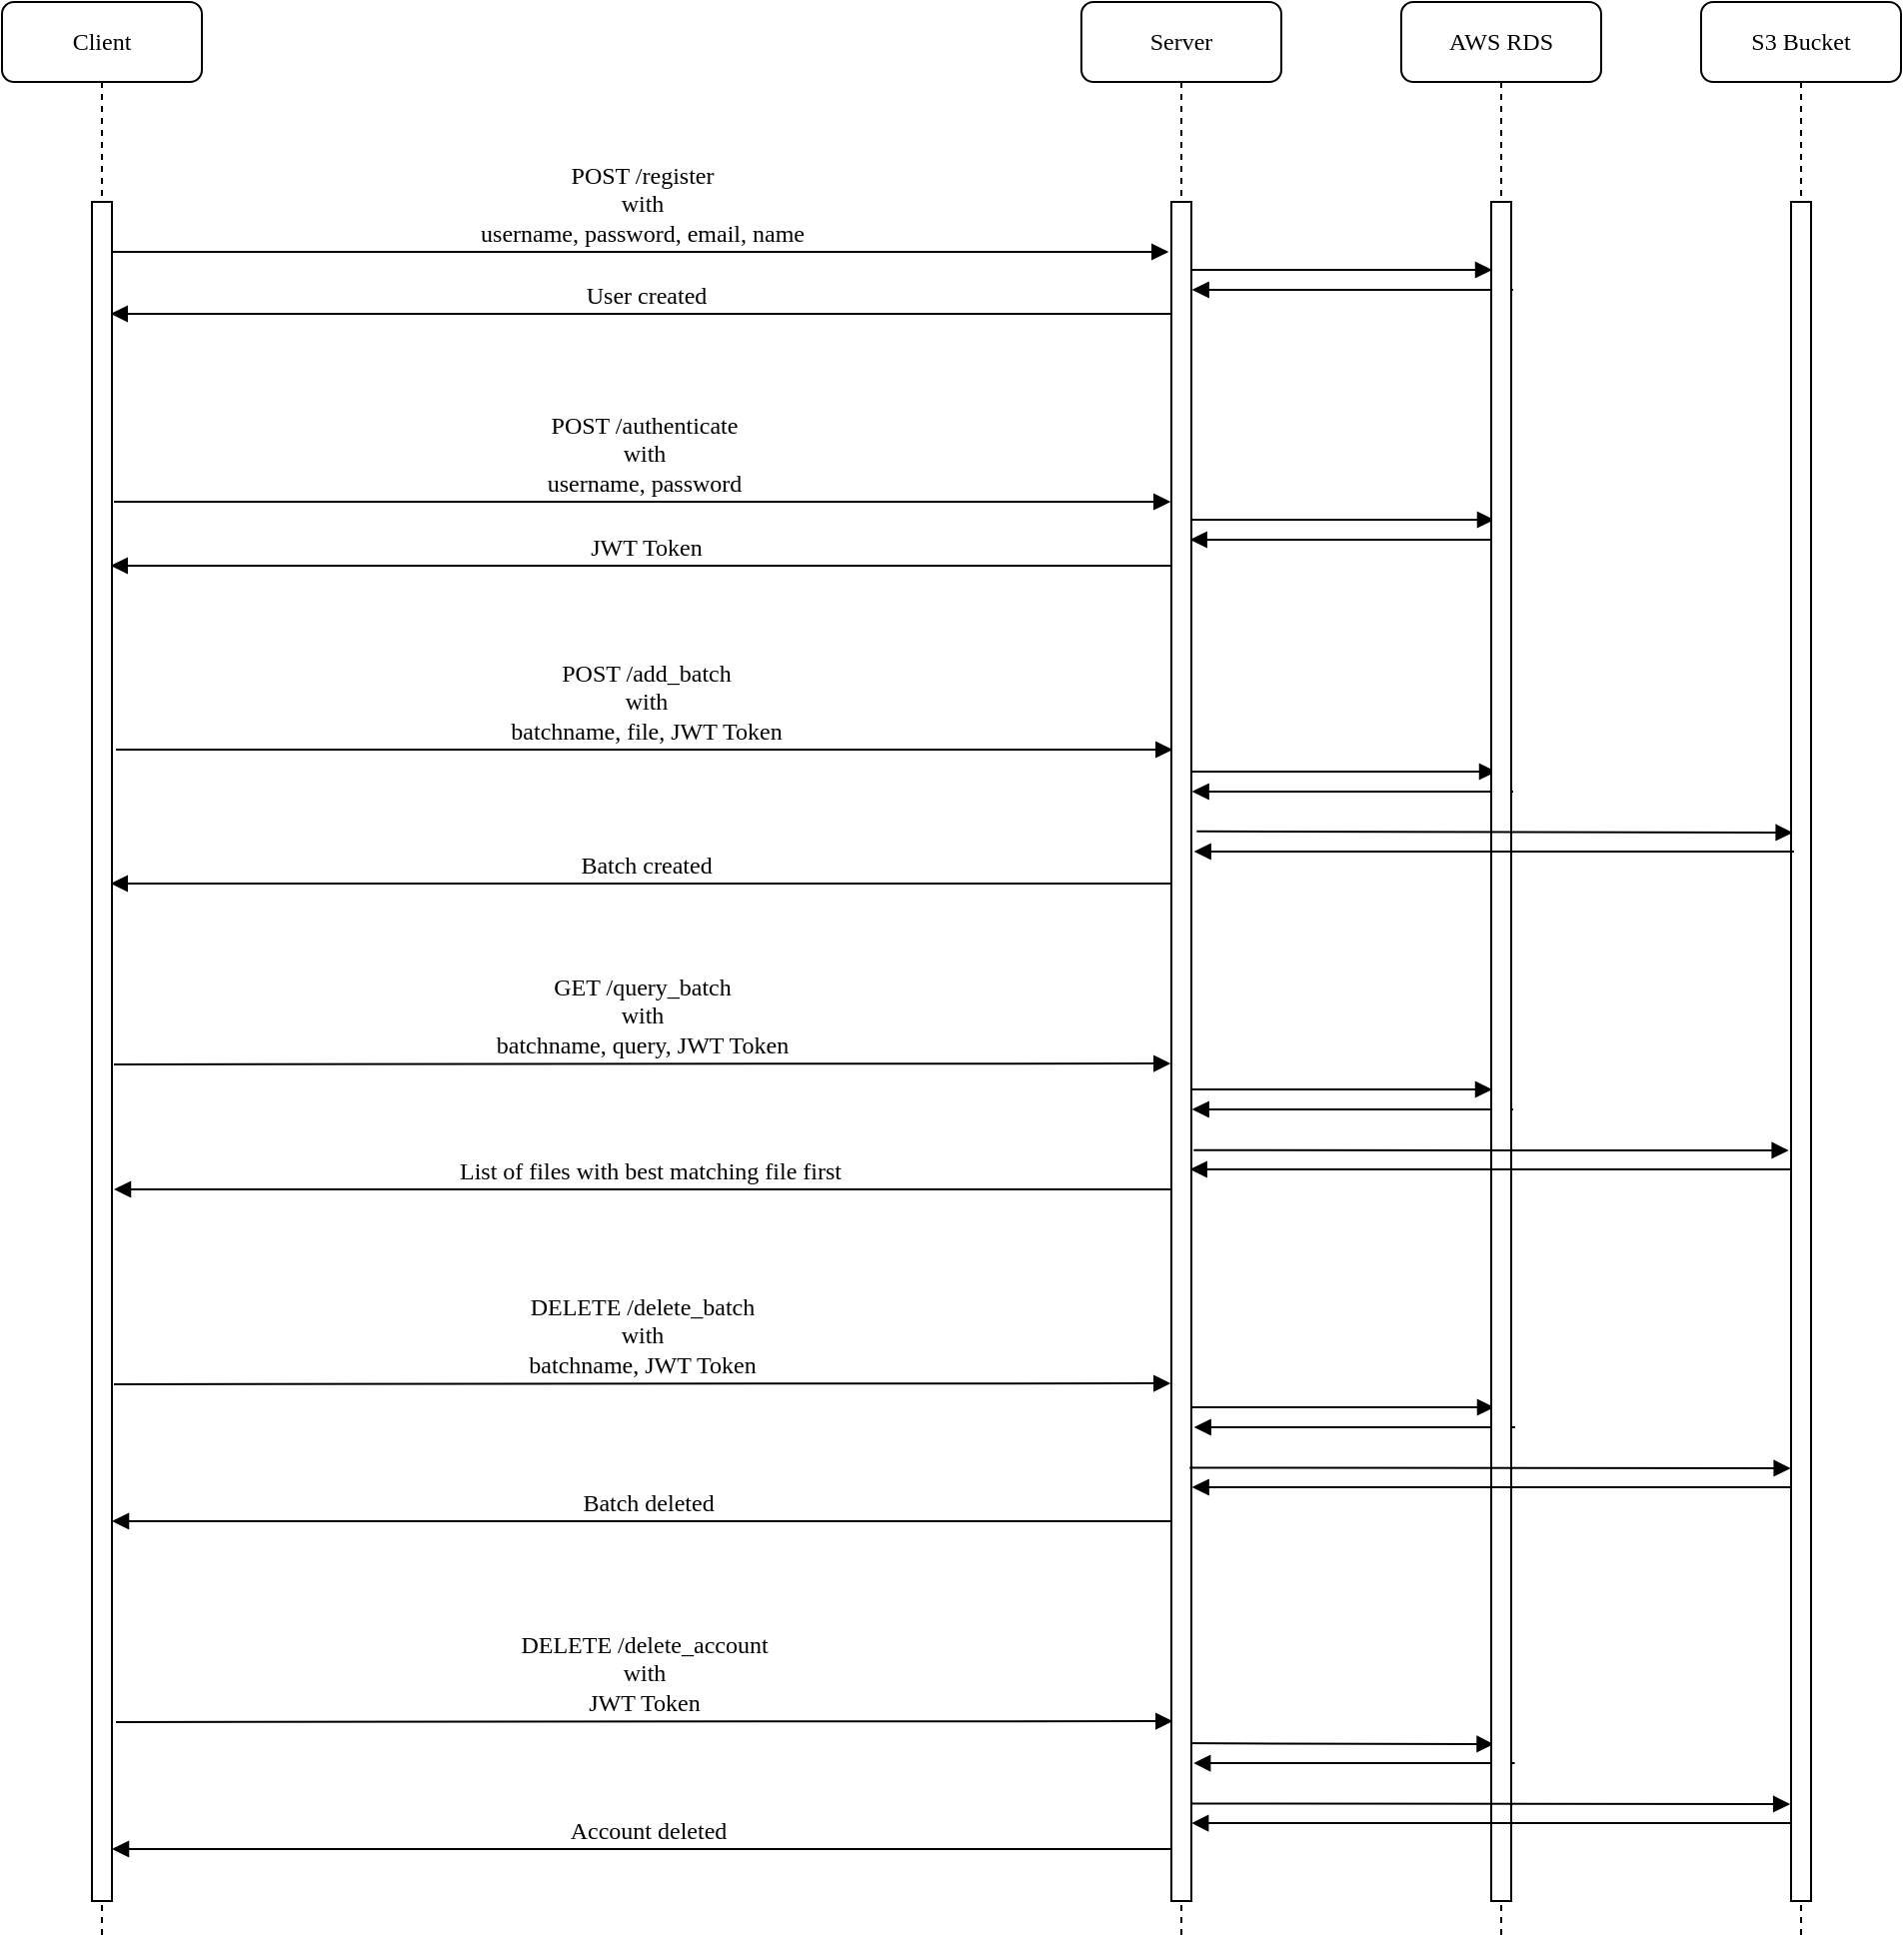 <mxfile version="15.5.9" type="device"><diagram name="Page-1" id="13e1069c-82ec-6db2-03f1-153e76fe0fe0"><mxGraphModel dx="1138" dy="481" grid="1" gridSize="10" guides="1" tooltips="1" connect="1" arrows="1" fold="1" page="1" pageScale="1" pageWidth="1100" pageHeight="850" background="none" math="0" shadow="0"><root><mxCell id="0"/><mxCell id="1" parent="0"/><mxCell id="OZVrx99uLXJHw0TxcTxC-18" value="" style="html=1;verticalAlign=bottom;endArrow=block;labelBackgroundColor=none;fontFamily=Verdana;fontSize=12;edgeStyle=elbowEdgeStyle;elbow=vertical;" parent="1" edge="1"><mxGeometry relative="1" as="geometry"><mxPoint x="687.0" y="339" as="sourcePoint"/><mxPoint x="846.5" y="339.471" as="targetPoint"/></mxGeometry></mxCell><mxCell id="OZVrx99uLXJHw0TxcTxC-19" value="" style="html=1;verticalAlign=bottom;endArrow=block;labelBackgroundColor=none;fontFamily=Verdana;fontSize=12;edgeStyle=elbowEdgeStyle;elbow=vertical;" parent="1" edge="1"><mxGeometry relative="1" as="geometry"><mxPoint x="855" y="349" as="sourcePoint"/><mxPoint x="694.324" y="349" as="targetPoint"/><Array as="points"><mxPoint x="795" y="349"/><mxPoint x="795" y="319"/></Array></mxGeometry></mxCell><mxCell id="OZVrx99uLXJHw0TxcTxC-24" value="" style="html=1;verticalAlign=bottom;endArrow=block;labelBackgroundColor=none;fontFamily=Verdana;fontSize=12;edgeStyle=elbowEdgeStyle;elbow=vertical;" parent="1" edge="1"><mxGeometry relative="1" as="geometry"><mxPoint x="686.0" y="624" as="sourcePoint"/><mxPoint x="845.5" y="624.471" as="targetPoint"/></mxGeometry></mxCell><mxCell id="OZVrx99uLXJHw0TxcTxC-25" value="" style="html=1;verticalAlign=bottom;endArrow=block;labelBackgroundColor=none;fontFamily=Verdana;fontSize=12;edgeStyle=elbowEdgeStyle;elbow=vertical;" parent="1" edge="1"><mxGeometry relative="1" as="geometry"><mxPoint x="856" y="634" as="sourcePoint"/><mxPoint x="695.324" y="634" as="targetPoint"/><Array as="points"><mxPoint x="796" y="634"/><mxPoint x="796" y="604"/></Array></mxGeometry></mxCell><mxCell id="OZVrx99uLXJHw0TxcTxC-28" value="" style="html=1;verticalAlign=bottom;endArrow=block;labelBackgroundColor=none;fontFamily=Verdana;fontSize=12;edgeStyle=elbowEdgeStyle;elbow=vertical;" parent="1" edge="1"><mxGeometry relative="1" as="geometry"><mxPoint x="687.0" y="783" as="sourcePoint"/><mxPoint x="846.5" y="783.471" as="targetPoint"/></mxGeometry></mxCell><mxCell id="OZVrx99uLXJHw0TxcTxC-29" value="" style="html=1;verticalAlign=bottom;endArrow=block;labelBackgroundColor=none;fontFamily=Verdana;fontSize=12;edgeStyle=elbowEdgeStyle;elbow=vertical;" parent="1" edge="1"><mxGeometry relative="1" as="geometry"><mxPoint x="857" y="793" as="sourcePoint"/><mxPoint x="696.324" y="793" as="targetPoint"/><Array as="points"><mxPoint x="797" y="793"/><mxPoint x="797" y="763"/></Array></mxGeometry></mxCell><mxCell id="OZVrx99uLXJHw0TxcTxC-32" value="" style="html=1;verticalAlign=bottom;endArrow=block;labelBackgroundColor=none;fontFamily=Verdana;fontSize=12;edgeStyle=elbowEdgeStyle;elbow=vertical;" parent="1" edge="1"><mxGeometry relative="1" as="geometry"><mxPoint x="686.75" y="951.06" as="sourcePoint"/><mxPoint x="846.25" y="951.531" as="targetPoint"/></mxGeometry></mxCell><mxCell id="OZVrx99uLXJHw0TxcTxC-33" value="" style="html=1;verticalAlign=bottom;endArrow=block;labelBackgroundColor=none;fontFamily=Verdana;fontSize=12;edgeStyle=elbowEdgeStyle;elbow=vertical;" parent="1" edge="1"><mxGeometry relative="1" as="geometry"><mxPoint x="856.75" y="961.06" as="sourcePoint"/><mxPoint x="696.074" y="961.06" as="targetPoint"/><Array as="points"><mxPoint x="796.75" y="961.06"/><mxPoint x="796.75" y="931.06"/></Array></mxGeometry></mxCell><mxCell id="OZVrx99uLXJHw0TxcTxC-20" value="" style="html=1;verticalAlign=bottom;endArrow=block;labelBackgroundColor=none;fontFamily=Verdana;fontSize=12;edgeStyle=elbowEdgeStyle;elbow=vertical;" parent="1" edge="1"><mxGeometry relative="1" as="geometry"><mxPoint x="688.0" y="465" as="sourcePoint"/><mxPoint x="847.5" y="465.471" as="targetPoint"/></mxGeometry></mxCell><mxCell id="OZVrx99uLXJHw0TxcTxC-21" value="" style="html=1;verticalAlign=bottom;endArrow=block;labelBackgroundColor=none;fontFamily=Verdana;fontSize=12;edgeStyle=elbowEdgeStyle;elbow=vertical;" parent="1" edge="1"><mxGeometry relative="1" as="geometry"><mxPoint x="856" y="475" as="sourcePoint"/><mxPoint x="695.324" y="475" as="targetPoint"/><Array as="points"><mxPoint x="796" y="475"/><mxPoint x="796" y="445"/></Array></mxGeometry></mxCell><mxCell id="OZVrx99uLXJHw0TxcTxC-16" value="" style="html=1;verticalAlign=bottom;endArrow=block;labelBackgroundColor=none;fontFamily=Verdana;fontSize=12;edgeStyle=elbowEdgeStyle;elbow=vertical;" parent="1" edge="1"><mxGeometry relative="1" as="geometry"><mxPoint x="686.0" y="214" as="sourcePoint"/><mxPoint x="845.5" y="214.471" as="targetPoint"/></mxGeometry></mxCell><mxCell id="OZVrx99uLXJHw0TxcTxC-17" value="" style="html=1;verticalAlign=bottom;endArrow=block;labelBackgroundColor=none;fontFamily=Verdana;fontSize=12;edgeStyle=elbowEdgeStyle;elbow=vertical;" parent="1" edge="1"><mxGeometry relative="1" as="geometry"><mxPoint x="856" y="224" as="sourcePoint"/><mxPoint x="695.324" y="224" as="targetPoint"/><Array as="points"><mxPoint x="796" y="224"/><mxPoint x="796" y="194"/></Array></mxGeometry></mxCell><mxCell id="OZVrx99uLXJHw0TxcTxC-3" value="JWT Token" style="html=1;verticalAlign=bottom;endArrow=block;labelBackgroundColor=none;fontFamily=Verdana;fontSize=12;edgeStyle=elbowEdgeStyle;elbow=vertical;entryX=0.936;entryY=0.436;entryDx=0;entryDy=0;entryPerimeter=0;" parent="1" edge="1"><mxGeometry relative="1" as="geometry"><mxPoint x="689.5" y="362" as="sourcePoint"/><mxPoint x="154.36" y="362.28" as="targetPoint"/><Array as="points"><mxPoint x="640" y="362"/></Array></mxGeometry></mxCell><mxCell id="OZVrx99uLXJHw0TxcTxC-5" value="Batch created" style="html=1;verticalAlign=bottom;endArrow=block;labelBackgroundColor=none;fontFamily=Verdana;fontSize=12;edgeStyle=elbowEdgeStyle;elbow=vertical;entryX=0.936;entryY=0.436;entryDx=0;entryDy=0;entryPerimeter=0;" parent="1" edge="1"><mxGeometry relative="1" as="geometry"><mxPoint x="689.5" y="521" as="sourcePoint"/><mxPoint x="154.36" y="521.28" as="targetPoint"/><Array as="points"><mxPoint x="640" y="521"/></Array></mxGeometry></mxCell><mxCell id="OZVrx99uLXJHw0TxcTxC-7" value="List of files with best matching file first" style="html=1;verticalAlign=bottom;endArrow=block;labelBackgroundColor=none;fontFamily=Verdana;fontSize=12;edgeStyle=elbowEdgeStyle;elbow=vertical;entryX=0.936;entryY=0.436;entryDx=0;entryDy=0;entryPerimeter=0;" parent="1" edge="1"><mxGeometry relative="1" as="geometry"><mxPoint x="691.14" y="674" as="sourcePoint"/><mxPoint x="156.0" y="674.28" as="targetPoint"/><Array as="points"><mxPoint x="641.64" y="674"/></Array></mxGeometry></mxCell><mxCell id="OZVrx99uLXJHw0TxcTxC-9" value="Batch deleted" style="html=1;verticalAlign=bottom;endArrow=block;labelBackgroundColor=none;fontFamily=Verdana;fontSize=12;edgeStyle=elbowEdgeStyle;elbow=vertical;entryX=0.936;entryY=0.436;entryDx=0;entryDy=0;entryPerimeter=0;" parent="1" edge="1"><mxGeometry relative="1" as="geometry"><mxPoint x="690.14" y="840" as="sourcePoint"/><mxPoint x="155" y="840.28" as="targetPoint"/><Array as="points"><mxPoint x="640.64" y="840"/></Array></mxGeometry></mxCell><mxCell id="OZVrx99uLXJHw0TxcTxC-11" value="Account deleted" style="html=1;verticalAlign=bottom;endArrow=block;labelBackgroundColor=none;fontFamily=Verdana;fontSize=12;edgeStyle=elbowEdgeStyle;elbow=vertical;entryX=0.936;entryY=0.436;entryDx=0;entryDy=0;entryPerimeter=0;" parent="1" edge="1"><mxGeometry relative="1" as="geometry"><mxPoint x="690.14" y="1004" as="sourcePoint"/><mxPoint x="155" y="1004.28" as="targetPoint"/><Array as="points"><mxPoint x="640.64" y="1004"/></Array></mxGeometry></mxCell><mxCell id="OZVrx99uLXJHw0TxcTxC-1" value="User created" style="html=1;verticalAlign=bottom;endArrow=block;labelBackgroundColor=none;fontFamily=Verdana;fontSize=12;edgeStyle=elbowEdgeStyle;elbow=vertical;entryX=0.936;entryY=0.436;entryDx=0;entryDy=0;entryPerimeter=0;" parent="1" edge="1"><mxGeometry relative="1" as="geometry"><mxPoint x="689.5" y="236" as="sourcePoint"/><mxPoint x="154.36" y="236.28" as="targetPoint"/><Array as="points"><mxPoint x="640" y="236"/></Array></mxGeometry></mxCell><mxCell id="7baba1c4bc27f4b0-2" value="Server" style="shape=umlLifeline;perimeter=lifelinePerimeter;whiteSpace=wrap;html=1;container=1;collapsible=0;recursiveResize=0;outlineConnect=0;rounded=1;shadow=0;comic=0;labelBackgroundColor=none;strokeWidth=1;fontFamily=Verdana;fontSize=12;align=center;" parent="1" vertex="1"><mxGeometry x="640" y="80" width="100" height="970" as="geometry"/></mxCell><mxCell id="7baba1c4bc27f4b0-10" value="" style="html=1;points=[];perimeter=orthogonalPerimeter;rounded=0;shadow=0;comic=0;labelBackgroundColor=none;strokeWidth=1;fontFamily=Verdana;fontSize=12;align=center;" parent="7baba1c4bc27f4b0-2" vertex="1"><mxGeometry x="45" y="100" width="10" height="850" as="geometry"/></mxCell><mxCell id="7baba1c4bc27f4b0-8" value="Client" style="shape=umlLifeline;perimeter=lifelinePerimeter;whiteSpace=wrap;html=1;container=1;collapsible=0;recursiveResize=0;outlineConnect=0;rounded=1;shadow=0;comic=0;labelBackgroundColor=none;strokeWidth=1;fontFamily=Verdana;fontSize=12;align=center;" parent="1" vertex="1"><mxGeometry x="100" y="80" width="100" height="970" as="geometry"/></mxCell><mxCell id="7baba1c4bc27f4b0-9" value="" style="html=1;points=[];perimeter=orthogonalPerimeter;rounded=0;shadow=0;comic=0;labelBackgroundColor=none;strokeWidth=1;fontFamily=Verdana;fontSize=12;align=center;" parent="7baba1c4bc27f4b0-8" vertex="1"><mxGeometry x="45" y="100" width="10" height="850" as="geometry"/></mxCell><mxCell id="7baba1c4bc27f4b0-11" value="POST /register&lt;br&gt;with&lt;br&gt;username, password, email, name" style="html=1;verticalAlign=bottom;endArrow=block;entryX=-0.136;entryY=0.085;labelBackgroundColor=none;fontFamily=Verdana;fontSize=12;edgeStyle=elbowEdgeStyle;elbow=vertical;entryDx=0;entryDy=0;entryPerimeter=0;" parent="1" edge="1"><mxGeometry relative="1" as="geometry"><mxPoint x="155" y="205" as="sourcePoint"/><mxPoint x="683.64" y="205.45" as="targetPoint"/></mxGeometry></mxCell><mxCell id="OZVrx99uLXJHw0TxcTxC-2" value="POST /authenticate&lt;br&gt;with&lt;br&gt;username, password" style="html=1;verticalAlign=bottom;endArrow=block;entryX=-0.136;entryY=0.085;labelBackgroundColor=none;fontFamily=Verdana;fontSize=12;edgeStyle=elbowEdgeStyle;elbow=vertical;entryDx=0;entryDy=0;entryPerimeter=0;" parent="1" edge="1"><mxGeometry relative="1" as="geometry"><mxPoint x="156" y="330" as="sourcePoint"/><mxPoint x="684.64" y="329.55" as="targetPoint"/></mxGeometry></mxCell><mxCell id="OZVrx99uLXJHw0TxcTxC-4" value="POST /add_batch&lt;br&gt;with&lt;br&gt;batchname, file, JWT Token" style="html=1;verticalAlign=bottom;endArrow=block;entryX=-0.136;entryY=0.085;labelBackgroundColor=none;fontFamily=Verdana;fontSize=12;edgeStyle=elbowEdgeStyle;elbow=vertical;entryDx=0;entryDy=0;entryPerimeter=0;" parent="1" edge="1"><mxGeometry relative="1" as="geometry"><mxPoint x="157" y="454" as="sourcePoint"/><mxPoint x="685.64" y="453.55" as="targetPoint"/></mxGeometry></mxCell><mxCell id="OZVrx99uLXJHw0TxcTxC-6" value="GET /query_batch&lt;br&gt;with&lt;br&gt;batchname, query, JWT Token" style="html=1;verticalAlign=bottom;endArrow=block;entryX=-0.136;entryY=0.085;labelBackgroundColor=none;fontFamily=Verdana;fontSize=12;edgeStyle=elbowEdgeStyle;elbow=vertical;entryDx=0;entryDy=0;entryPerimeter=0;" parent="1" edge="1"><mxGeometry relative="1" as="geometry"><mxPoint x="156" y="611.45" as="sourcePoint"/><mxPoint x="684.64" y="611" as="targetPoint"/></mxGeometry></mxCell><mxCell id="OZVrx99uLXJHw0TxcTxC-8" value="DELETE /delete_batch&lt;br&gt;with&lt;br&gt;batchname, JWT Token" style="html=1;verticalAlign=bottom;endArrow=block;entryX=-0.136;entryY=0.085;labelBackgroundColor=none;fontFamily=Verdana;fontSize=12;edgeStyle=elbowEdgeStyle;elbow=vertical;entryDx=0;entryDy=0;entryPerimeter=0;" parent="1" edge="1"><mxGeometry relative="1" as="geometry"><mxPoint x="156" y="771.45" as="sourcePoint"/><mxPoint x="684.64" y="771" as="targetPoint"/></mxGeometry></mxCell><mxCell id="OZVrx99uLXJHw0TxcTxC-10" value="DELETE /delete_account&lt;br&gt;with&lt;br&gt;JWT Token" style="html=1;verticalAlign=bottom;endArrow=block;entryX=-0.136;entryY=0.085;labelBackgroundColor=none;fontFamily=Verdana;fontSize=12;edgeStyle=elbowEdgeStyle;elbow=vertical;entryDx=0;entryDy=0;entryPerimeter=0;" parent="1" edge="1"><mxGeometry relative="1" as="geometry"><mxPoint x="157" y="940.45" as="sourcePoint"/><mxPoint x="685.64" y="940" as="targetPoint"/></mxGeometry></mxCell><mxCell id="OZVrx99uLXJHw0TxcTxC-12" value="S3 Bucket" style="shape=umlLifeline;perimeter=lifelinePerimeter;whiteSpace=wrap;html=1;container=1;collapsible=0;recursiveResize=0;outlineConnect=0;rounded=1;shadow=0;comic=0;labelBackgroundColor=none;strokeWidth=1;fontFamily=Verdana;fontSize=12;align=center;" parent="1" vertex="1"><mxGeometry x="950" y="80" width="100" height="970" as="geometry"/></mxCell><mxCell id="OZVrx99uLXJHw0TxcTxC-13" value="" style="html=1;points=[];perimeter=orthogonalPerimeter;rounded=0;shadow=0;comic=0;labelBackgroundColor=none;strokeWidth=1;fontFamily=Verdana;fontSize=12;align=center;" parent="OZVrx99uLXJHw0TxcTxC-12" vertex="1"><mxGeometry x="45" y="100" width="10" height="850" as="geometry"/></mxCell><mxCell id="OZVrx99uLXJHw0TxcTxC-14" value="AWS RDS" style="shape=umlLifeline;perimeter=lifelinePerimeter;whiteSpace=wrap;html=1;container=1;collapsible=0;recursiveResize=0;outlineConnect=0;rounded=1;shadow=0;comic=0;labelBackgroundColor=none;strokeWidth=1;fontFamily=Verdana;fontSize=12;align=center;" parent="1" vertex="1"><mxGeometry x="800" y="80" width="100" height="970" as="geometry"/></mxCell><mxCell id="OZVrx99uLXJHw0TxcTxC-15" value="" style="html=1;points=[];perimeter=orthogonalPerimeter;rounded=0;shadow=0;comic=0;labelBackgroundColor=none;strokeWidth=1;fontFamily=Verdana;fontSize=12;align=center;" parent="OZVrx99uLXJHw0TxcTxC-14" vertex="1"><mxGeometry x="45" y="100" width="10" height="850" as="geometry"/></mxCell><mxCell id="OZVrx99uLXJHw0TxcTxC-30" value="" style="html=1;verticalAlign=bottom;endArrow=block;labelBackgroundColor=none;fontFamily=Verdana;fontSize=12;edgeStyle=elbowEdgeStyle;elbow=vertical;entryX=0.183;entryY=0.295;entryDx=0;entryDy=0;entryPerimeter=0;exitX=0.912;exitY=0.585;exitDx=0;exitDy=0;exitPerimeter=0;" parent="1" edge="1"><mxGeometry relative="1" as="geometry"><mxPoint x="694.12" y="813.25" as="sourcePoint"/><mxPoint x="994.83" y="813.75" as="targetPoint"/></mxGeometry></mxCell><mxCell id="OZVrx99uLXJHw0TxcTxC-34" value="" style="html=1;verticalAlign=bottom;endArrow=block;labelBackgroundColor=none;fontFamily=Verdana;fontSize=12;edgeStyle=elbowEdgeStyle;elbow=vertical;entryX=0.183;entryY=0.295;entryDx=0;entryDy=0;entryPerimeter=0;exitX=0.98;exitY=0.772;exitDx=0;exitDy=0;exitPerimeter=0;" parent="1" edge="1"><mxGeometry relative="1" as="geometry"><mxPoint x="694.8" y="981.2" as="sourcePoint"/><mxPoint x="994.58" y="981.81" as="targetPoint"/></mxGeometry></mxCell><mxCell id="OZVrx99uLXJHw0TxcTxC-22" value="" style="html=1;verticalAlign=bottom;endArrow=block;labelBackgroundColor=none;fontFamily=Verdana;fontSize=12;edgeStyle=elbowEdgeStyle;elbow=vertical;entryX=0.183;entryY=0.295;entryDx=0;entryDy=0;entryPerimeter=0;exitX=1.263;exitY=0.294;exitDx=0;exitDy=0;exitPerimeter=0;" parent="1" edge="1"><mxGeometry relative="1" as="geometry"><mxPoint x="697.63" y="494.9" as="sourcePoint"/><mxPoint x="995.83" y="495.75" as="targetPoint"/></mxGeometry></mxCell><mxCell id="OZVrx99uLXJHw0TxcTxC-23" value="" style="html=1;verticalAlign=bottom;endArrow=block;labelBackgroundColor=none;fontFamily=Verdana;fontSize=12;edgeStyle=elbowEdgeStyle;elbow=vertical;" parent="1" edge="1"><mxGeometry relative="1" as="geometry"><mxPoint x="996.5" y="505" as="sourcePoint"/><mxPoint x="696.324" y="505" as="targetPoint"/><Array as="points"><mxPoint x="797" y="505"/><mxPoint x="797" y="475"/></Array></mxGeometry></mxCell><mxCell id="OZVrx99uLXJHw0TxcTxC-26" value="" style="html=1;verticalAlign=bottom;endArrow=block;labelBackgroundColor=none;fontFamily=Verdana;fontSize=12;edgeStyle=elbowEdgeStyle;elbow=vertical;entryX=0.183;entryY=0.295;entryDx=0;entryDy=0;entryPerimeter=0;exitX=1.113;exitY=0.444;exitDx=0;exitDy=0;exitPerimeter=0;" parent="1" edge="1"><mxGeometry relative="1" as="geometry"><mxPoint x="696.13" y="654.4" as="sourcePoint"/><mxPoint x="993.83" y="654.75" as="targetPoint"/></mxGeometry></mxCell><mxCell id="OZVrx99uLXJHw0TxcTxC-27" value="" style="html=1;verticalAlign=bottom;endArrow=block;labelBackgroundColor=none;fontFamily=Verdana;fontSize=12;edgeStyle=elbowEdgeStyle;elbow=vertical;" parent="1" edge="1"><mxGeometry relative="1" as="geometry"><mxPoint x="994.5" y="664" as="sourcePoint"/><mxPoint x="694.324" y="664" as="targetPoint"/><Array as="points"><mxPoint x="795" y="664"/><mxPoint x="795" y="634"/></Array></mxGeometry></mxCell><mxCell id="OZVrx99uLXJHw0TxcTxC-31" value="" style="html=1;verticalAlign=bottom;endArrow=block;labelBackgroundColor=none;fontFamily=Verdana;fontSize=12;edgeStyle=elbowEdgeStyle;elbow=vertical;" parent="1" edge="1"><mxGeometry relative="1" as="geometry"><mxPoint x="995.5" y="823" as="sourcePoint"/><mxPoint x="695.324" y="823" as="targetPoint"/><Array as="points"><mxPoint x="796" y="823"/><mxPoint x="796" y="793"/></Array></mxGeometry></mxCell><mxCell id="OZVrx99uLXJHw0TxcTxC-35" value="" style="html=1;verticalAlign=bottom;endArrow=block;labelBackgroundColor=none;fontFamily=Verdana;fontSize=12;edgeStyle=elbowEdgeStyle;elbow=vertical;" parent="1" edge="1"><mxGeometry relative="1" as="geometry"><mxPoint x="995.25" y="991.06" as="sourcePoint"/><mxPoint x="695.074" y="991.06" as="targetPoint"/><Array as="points"><mxPoint x="795.75" y="991.06"/><mxPoint x="795.75" y="961.06"/></Array></mxGeometry></mxCell></root></mxGraphModel></diagram></mxfile>